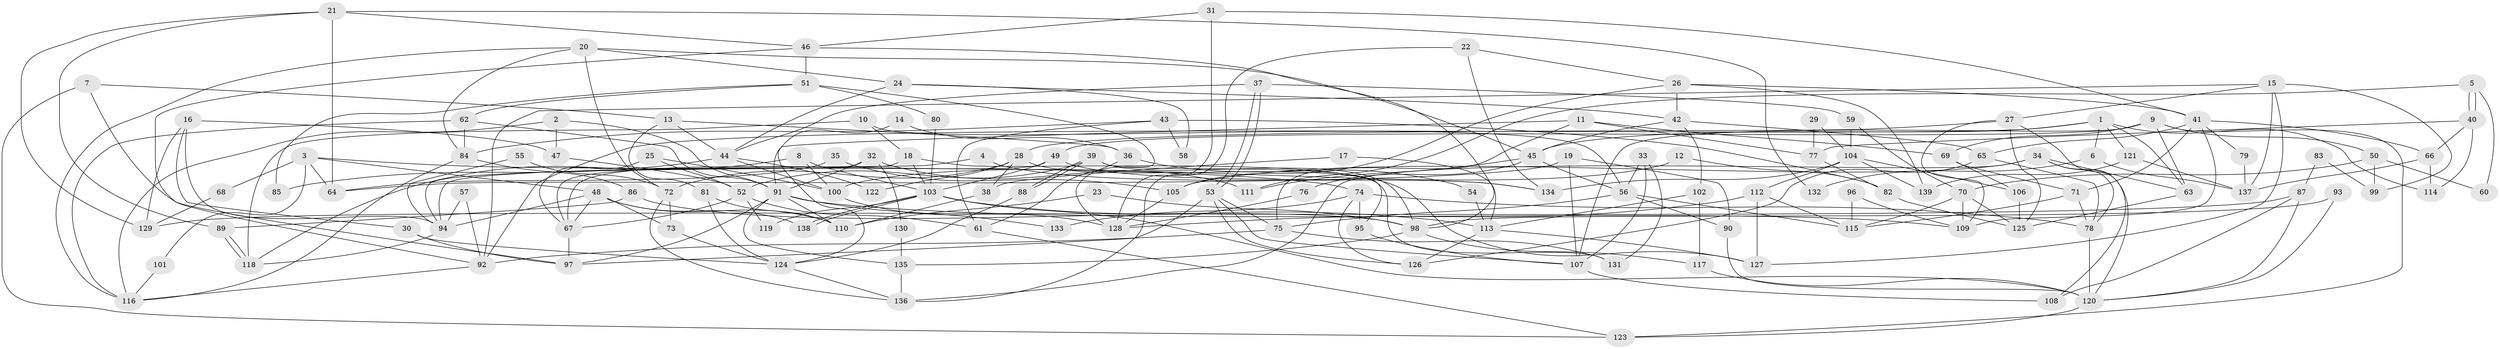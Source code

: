 // Generated by graph-tools (version 1.1) at 2025/36/03/09/25 02:36:19]
// undirected, 139 vertices, 278 edges
graph export_dot {
graph [start="1"]
  node [color=gray90,style=filled];
  1;
  2;
  3;
  4;
  5;
  6;
  7;
  8;
  9;
  10;
  11;
  12;
  13;
  14;
  15;
  16;
  17;
  18;
  19;
  20;
  21;
  22;
  23;
  24;
  25;
  26;
  27;
  28;
  29;
  30;
  31;
  32;
  33;
  34;
  35;
  36;
  37;
  38;
  39;
  40;
  41;
  42;
  43;
  44;
  45;
  46;
  47;
  48;
  49;
  50;
  51;
  52;
  53;
  54;
  55;
  56;
  57;
  58;
  59;
  60;
  61;
  62;
  63;
  64;
  65;
  66;
  67;
  68;
  69;
  70;
  71;
  72;
  73;
  74;
  75;
  76;
  77;
  78;
  79;
  80;
  81;
  82;
  83;
  84;
  85;
  86;
  87;
  88;
  89;
  90;
  91;
  92;
  93;
  94;
  95;
  96;
  97;
  98;
  99;
  100;
  101;
  102;
  103;
  104;
  105;
  106;
  107;
  108;
  109;
  110;
  111;
  112;
  113;
  114;
  115;
  116;
  117;
  118;
  119;
  120;
  121;
  122;
  123;
  124;
  125;
  126;
  127;
  128;
  129;
  130;
  131;
  132;
  133;
  134;
  135;
  136;
  137;
  138;
  139;
  1 -- 92;
  1 -- 63;
  1 -- 6;
  1 -- 45;
  1 -- 114;
  1 -- 121;
  2 -- 116;
  2 -- 91;
  2 -- 47;
  3 -- 48;
  3 -- 74;
  3 -- 64;
  3 -- 68;
  3 -- 101;
  4 -- 94;
  4 -- 134;
  5 -- 40;
  5 -- 40;
  5 -- 111;
  5 -- 60;
  6 -- 137;
  6 -- 132;
  7 -- 123;
  7 -- 97;
  7 -- 13;
  8 -- 118;
  8 -- 103;
  8 -- 100;
  9 -- 107;
  9 -- 49;
  9 -- 50;
  9 -- 63;
  9 -- 69;
  9 -- 123;
  10 -- 18;
  10 -- 56;
  10 -- 118;
  11 -- 91;
  11 -- 77;
  11 -- 69;
  11 -- 75;
  12 -- 100;
  12 -- 82;
  13 -- 44;
  13 -- 36;
  13 -- 81;
  14 -- 124;
  14 -- 36;
  15 -- 92;
  15 -- 137;
  15 -- 27;
  15 -- 99;
  15 -- 127;
  16 -- 94;
  16 -- 47;
  16 -- 30;
  16 -- 129;
  17 -- 113;
  17 -- 38;
  18 -- 131;
  18 -- 103;
  18 -- 94;
  19 -- 107;
  19 -- 90;
  19 -- 64;
  20 -- 45;
  20 -- 72;
  20 -- 24;
  20 -- 84;
  20 -- 116;
  21 -- 64;
  21 -- 89;
  21 -- 46;
  21 -- 129;
  21 -- 132;
  22 -- 136;
  22 -- 26;
  22 -- 134;
  23 -- 98;
  23 -- 110;
  24 -- 42;
  24 -- 44;
  24 -- 58;
  25 -- 67;
  25 -- 100;
  25 -- 52;
  26 -- 105;
  26 -- 41;
  26 -- 42;
  26 -- 139;
  27 -- 125;
  27 -- 28;
  27 -- 108;
  27 -- 109;
  28 -- 127;
  28 -- 38;
  28 -- 72;
  28 -- 122;
  29 -- 104;
  29 -- 77;
  30 -- 97;
  30 -- 124;
  31 -- 41;
  31 -- 128;
  31 -- 46;
  32 -- 91;
  32 -- 67;
  32 -- 111;
  32 -- 130;
  33 -- 107;
  33 -- 56;
  33 -- 131;
  34 -- 78;
  34 -- 120;
  34 -- 63;
  34 -- 105;
  34 -- 136;
  35 -- 64;
  35 -- 105;
  36 -- 61;
  36 -- 54;
  37 -- 53;
  37 -- 53;
  37 -- 44;
  37 -- 59;
  38 -- 110;
  39 -- 98;
  39 -- 88;
  39 -- 88;
  39 -- 52;
  39 -- 95;
  40 -- 114;
  40 -- 66;
  40 -- 77;
  41 -- 65;
  41 -- 71;
  41 -- 66;
  41 -- 79;
  41 -- 109;
  42 -- 102;
  42 -- 45;
  42 -- 65;
  43 -- 61;
  43 -- 84;
  43 -- 58;
  43 -- 82;
  44 -- 100;
  44 -- 85;
  44 -- 122;
  45 -- 56;
  45 -- 76;
  45 -- 111;
  46 -- 51;
  46 -- 92;
  46 -- 98;
  47 -- 52;
  48 -- 94;
  48 -- 110;
  48 -- 67;
  48 -- 73;
  48 -- 138;
  49 -- 103;
  49 -- 67;
  49 -- 134;
  50 -- 70;
  50 -- 60;
  50 -- 99;
  51 -- 62;
  51 -- 80;
  51 -- 85;
  51 -- 128;
  52 -- 61;
  52 -- 67;
  52 -- 119;
  53 -- 75;
  53 -- 97;
  53 -- 107;
  53 -- 126;
  54 -- 113;
  55 -- 72;
  55 -- 94;
  56 -- 75;
  56 -- 90;
  56 -- 115;
  57 -- 94;
  57 -- 92;
  59 -- 70;
  59 -- 104;
  61 -- 123;
  62 -- 116;
  62 -- 91;
  62 -- 84;
  63 -- 125;
  65 -- 126;
  65 -- 78;
  66 -- 114;
  66 -- 137;
  67 -- 97;
  68 -- 129;
  69 -- 71;
  69 -- 106;
  70 -- 125;
  70 -- 109;
  70 -- 115;
  71 -- 115;
  71 -- 78;
  72 -- 136;
  72 -- 73;
  73 -- 124;
  74 -- 126;
  74 -- 78;
  74 -- 95;
  74 -- 133;
  75 -- 92;
  75 -- 131;
  76 -- 128;
  77 -- 82;
  78 -- 120;
  79 -- 137;
  80 -- 103;
  81 -- 124;
  81 -- 110;
  82 -- 125;
  83 -- 99;
  83 -- 87;
  84 -- 86;
  84 -- 116;
  86 -- 98;
  86 -- 89;
  87 -- 108;
  87 -- 129;
  87 -- 120;
  88 -- 124;
  89 -- 118;
  89 -- 118;
  90 -- 120;
  91 -- 97;
  91 -- 109;
  91 -- 110;
  91 -- 133;
  91 -- 135;
  92 -- 116;
  93 -- 98;
  93 -- 120;
  94 -- 118;
  95 -- 107;
  96 -- 109;
  96 -- 115;
  98 -- 135;
  98 -- 117;
  100 -- 128;
  101 -- 116;
  102 -- 117;
  102 -- 113;
  103 -- 120;
  103 -- 138;
  103 -- 138;
  103 -- 113;
  103 -- 119;
  104 -- 134;
  104 -- 106;
  104 -- 112;
  104 -- 139;
  105 -- 128;
  106 -- 125;
  107 -- 108;
  112 -- 115;
  112 -- 127;
  112 -- 128;
  113 -- 127;
  113 -- 126;
  117 -- 120;
  120 -- 123;
  121 -- 139;
  121 -- 137;
  124 -- 136;
  130 -- 135;
  135 -- 136;
}
